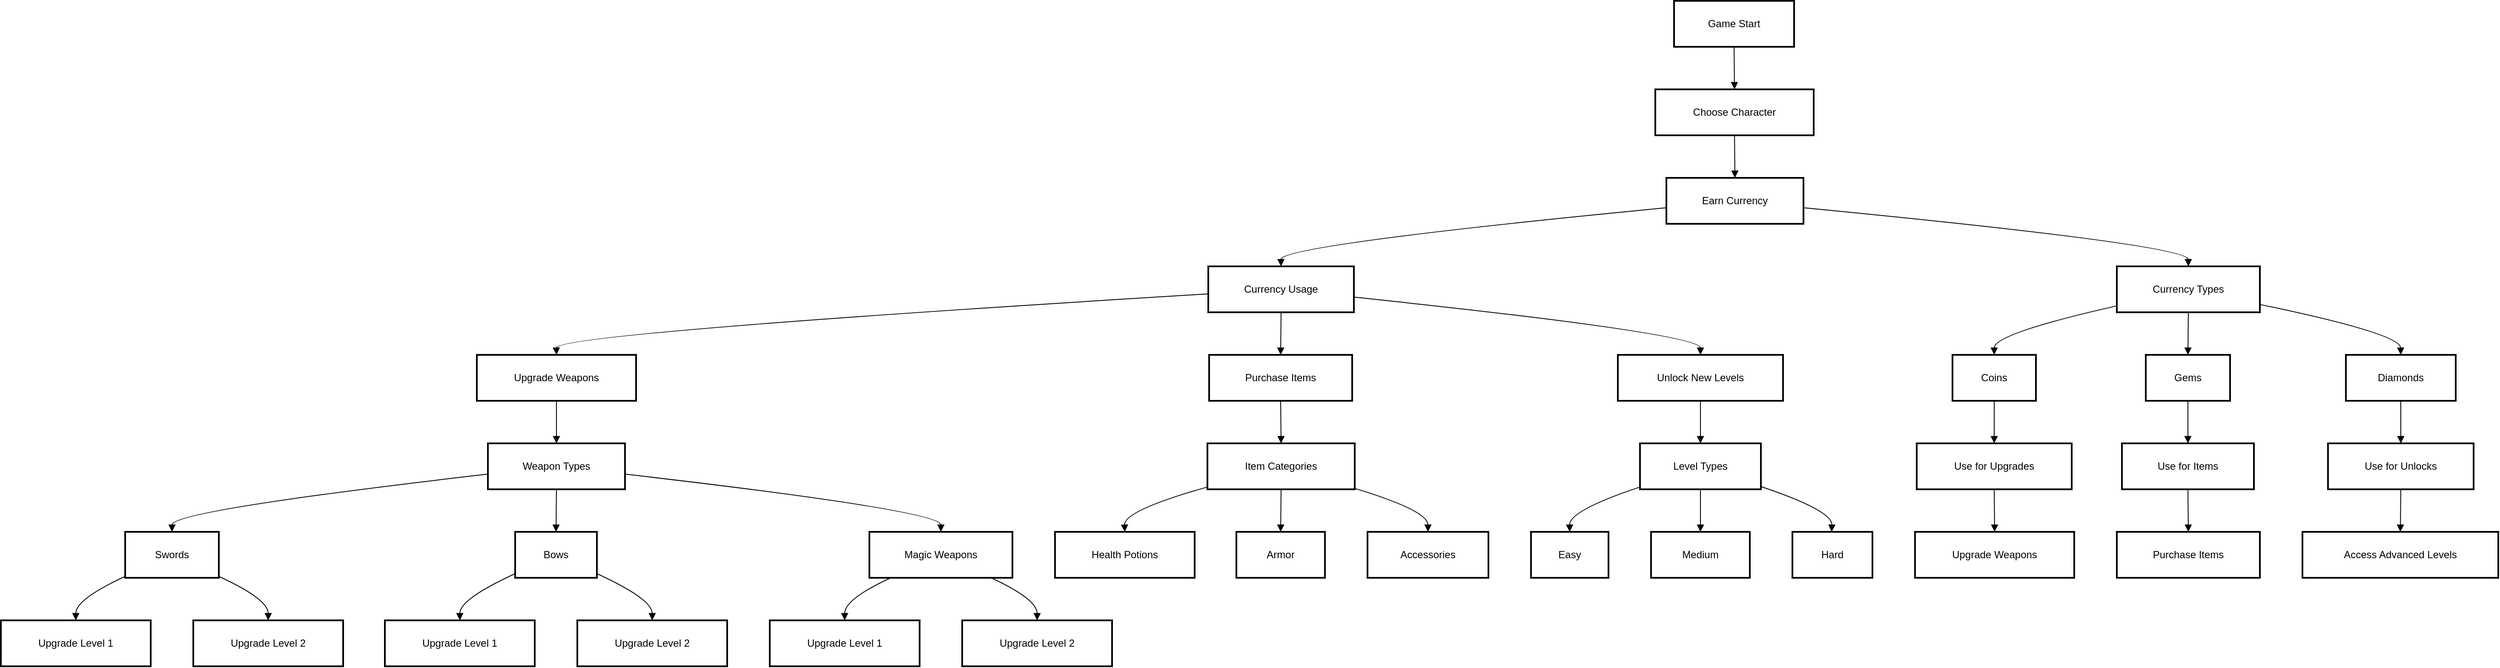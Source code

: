 <mxfile version="26.2.10">
  <diagram name="Page-1" id="u-FgH5V3A2W_NMGDm_uQ">
    <mxGraphModel>
      <root>
        <mxCell id="0" />
        <mxCell id="1" parent="0" />
        <mxCell id="2" value="Game Start" style="whiteSpace=wrap;strokeWidth=2;" vertex="1" parent="1">
          <mxGeometry x="1973" y="8" width="141" height="54" as="geometry" />
        </mxCell>
        <mxCell id="3" value="Choose Character" style="whiteSpace=wrap;strokeWidth=2;" vertex="1" parent="1">
          <mxGeometry x="1951" y="112" width="186" height="54" as="geometry" />
        </mxCell>
        <mxCell id="4" value="Earn Currency" style="whiteSpace=wrap;strokeWidth=2;" vertex="1" parent="1">
          <mxGeometry x="1964" y="216" width="161" height="54" as="geometry" />
        </mxCell>
        <mxCell id="5" value="Currency Types" style="whiteSpace=wrap;strokeWidth=2;" vertex="1" parent="1">
          <mxGeometry x="2493" y="320" width="168" height="54" as="geometry" />
        </mxCell>
        <mxCell id="6" value="Coins" style="whiteSpace=wrap;strokeWidth=2;" vertex="1" parent="1">
          <mxGeometry x="2300" y="424" width="98" height="54" as="geometry" />
        </mxCell>
        <mxCell id="7" value="Gems" style="whiteSpace=wrap;strokeWidth=2;" vertex="1" parent="1">
          <mxGeometry x="2527" y="424" width="99" height="54" as="geometry" />
        </mxCell>
        <mxCell id="8" value="Diamonds" style="whiteSpace=wrap;strokeWidth=2;" vertex="1" parent="1">
          <mxGeometry x="2762" y="424" width="129" height="54" as="geometry" />
        </mxCell>
        <mxCell id="9" value="Currency Usage" style="whiteSpace=wrap;strokeWidth=2;" vertex="1" parent="1">
          <mxGeometry x="1426" y="320" width="171" height="54" as="geometry" />
        </mxCell>
        <mxCell id="10" value="Upgrade Weapons" style="whiteSpace=wrap;strokeWidth=2;" vertex="1" parent="1">
          <mxGeometry x="567" y="424" width="187" height="54" as="geometry" />
        </mxCell>
        <mxCell id="11" value="Purchase Items" style="whiteSpace=wrap;strokeWidth=2;" vertex="1" parent="1">
          <mxGeometry x="1427" y="424" width="168" height="54" as="geometry" />
        </mxCell>
        <mxCell id="12" value="Unlock New Levels" style="whiteSpace=wrap;strokeWidth=2;" vertex="1" parent="1">
          <mxGeometry x="1907" y="424" width="194" height="54" as="geometry" />
        </mxCell>
        <mxCell id="13" value="Weapon Types" style="whiteSpace=wrap;strokeWidth=2;" vertex="1" parent="1">
          <mxGeometry x="580" y="528" width="161" height="54" as="geometry" />
        </mxCell>
        <mxCell id="14" value="Swords" style="whiteSpace=wrap;strokeWidth=2;" vertex="1" parent="1">
          <mxGeometry x="154" y="632" width="110" height="54" as="geometry" />
        </mxCell>
        <mxCell id="15" value="Bows" style="whiteSpace=wrap;strokeWidth=2;" vertex="1" parent="1">
          <mxGeometry x="612" y="632" width="96" height="54" as="geometry" />
        </mxCell>
        <mxCell id="16" value="Magic Weapons" style="whiteSpace=wrap;strokeWidth=2;" vertex="1" parent="1">
          <mxGeometry x="1028" y="632" width="168" height="54" as="geometry" />
        </mxCell>
        <mxCell id="17" value="Upgrade Level 1" style="whiteSpace=wrap;strokeWidth=2;" vertex="1" parent="1">
          <mxGeometry x="8" y="736" width="176" height="54" as="geometry" />
        </mxCell>
        <mxCell id="18" value="Upgrade Level 2" style="whiteSpace=wrap;strokeWidth=2;" vertex="1" parent="1">
          <mxGeometry x="234" y="736" width="176" height="54" as="geometry" />
        </mxCell>
        <mxCell id="19" value="Upgrade Level 1" style="whiteSpace=wrap;strokeWidth=2;" vertex="1" parent="1">
          <mxGeometry x="459" y="736" width="176" height="54" as="geometry" />
        </mxCell>
        <mxCell id="20" value="Upgrade Level 2" style="whiteSpace=wrap;strokeWidth=2;" vertex="1" parent="1">
          <mxGeometry x="685" y="736" width="176" height="54" as="geometry" />
        </mxCell>
        <mxCell id="21" value="Upgrade Level 1" style="whiteSpace=wrap;strokeWidth=2;" vertex="1" parent="1">
          <mxGeometry x="911" y="736" width="176" height="54" as="geometry" />
        </mxCell>
        <mxCell id="22" value="Upgrade Level 2" style="whiteSpace=wrap;strokeWidth=2;" vertex="1" parent="1">
          <mxGeometry x="1137" y="736" width="176" height="54" as="geometry" />
        </mxCell>
        <mxCell id="23" value="Item Categories" style="whiteSpace=wrap;strokeWidth=2;" vertex="1" parent="1">
          <mxGeometry x="1425" y="528" width="173" height="54" as="geometry" />
        </mxCell>
        <mxCell id="24" value="Health Potions" style="whiteSpace=wrap;strokeWidth=2;" vertex="1" parent="1">
          <mxGeometry x="1246" y="632" width="164" height="54" as="geometry" />
        </mxCell>
        <mxCell id="25" value="Armor" style="whiteSpace=wrap;strokeWidth=2;" vertex="1" parent="1">
          <mxGeometry x="1459" y="632" width="104" height="54" as="geometry" />
        </mxCell>
        <mxCell id="26" value="Accessories" style="whiteSpace=wrap;strokeWidth=2;" vertex="1" parent="1">
          <mxGeometry x="1613" y="632" width="142" height="54" as="geometry" />
        </mxCell>
        <mxCell id="27" value="Level Types" style="whiteSpace=wrap;strokeWidth=2;" vertex="1" parent="1">
          <mxGeometry x="1933" y="528" width="142" height="54" as="geometry" />
        </mxCell>
        <mxCell id="28" value="Easy" style="whiteSpace=wrap;strokeWidth=2;" vertex="1" parent="1">
          <mxGeometry x="1805" y="632" width="91" height="54" as="geometry" />
        </mxCell>
        <mxCell id="29" value="Medium" style="whiteSpace=wrap;strokeWidth=2;" vertex="1" parent="1">
          <mxGeometry x="1946" y="632" width="116" height="54" as="geometry" />
        </mxCell>
        <mxCell id="30" value="Hard" style="whiteSpace=wrap;strokeWidth=2;" vertex="1" parent="1">
          <mxGeometry x="2112" y="632" width="94" height="54" as="geometry" />
        </mxCell>
        <mxCell id="31" value="Use for Upgrades" style="whiteSpace=wrap;strokeWidth=2;" vertex="1" parent="1">
          <mxGeometry x="2258" y="528" width="182" height="54" as="geometry" />
        </mxCell>
        <mxCell id="32" value="Use for Items" style="whiteSpace=wrap;strokeWidth=2;" vertex="1" parent="1">
          <mxGeometry x="2499" y="528" width="155" height="54" as="geometry" />
        </mxCell>
        <mxCell id="33" value="Use for Unlocks" style="whiteSpace=wrap;strokeWidth=2;" vertex="1" parent="1">
          <mxGeometry x="2741" y="528" width="171" height="54" as="geometry" />
        </mxCell>
        <mxCell id="34" value="Upgrade Weapons" style="whiteSpace=wrap;strokeWidth=2;" vertex="1" parent="1">
          <mxGeometry x="2256" y="632" width="187" height="54" as="geometry" />
        </mxCell>
        <mxCell id="35" value="Purchase Items" style="whiteSpace=wrap;strokeWidth=2;" vertex="1" parent="1">
          <mxGeometry x="2493" y="632" width="168" height="54" as="geometry" />
        </mxCell>
        <mxCell id="36" value="Access Advanced Levels" style="whiteSpace=wrap;strokeWidth=2;" vertex="1" parent="1">
          <mxGeometry x="2711" y="632" width="230" height="54" as="geometry" />
        </mxCell>
        <mxCell id="37" value="" style="curved=1;startArrow=none;endArrow=block;exitX=0.5;exitY=1;entryX=0.5;entryY=0;" edge="1" parent="1" source="2" target="3">
          <mxGeometry relative="1" as="geometry">
            <Array as="points" />
          </mxGeometry>
        </mxCell>
        <mxCell id="38" value="" style="curved=1;startArrow=none;endArrow=block;exitX=0.5;exitY=1;entryX=0.5;entryY=0;" edge="1" parent="1" source="3" target="4">
          <mxGeometry relative="1" as="geometry">
            <Array as="points" />
          </mxGeometry>
        </mxCell>
        <mxCell id="39" value="" style="curved=1;startArrow=none;endArrow=block;exitX=1;exitY=0.65;entryX=0.5;entryY=0;" edge="1" parent="1" source="4" target="5">
          <mxGeometry relative="1" as="geometry">
            <Array as="points">
              <mxPoint x="2577" y="295" />
            </Array>
          </mxGeometry>
        </mxCell>
        <mxCell id="40" value="" style="curved=1;startArrow=none;endArrow=block;exitX=0;exitY=0.86;entryX=0.5;entryY=0;" edge="1" parent="1" source="5" target="6">
          <mxGeometry relative="1" as="geometry">
            <Array as="points">
              <mxPoint x="2349" y="399" />
            </Array>
          </mxGeometry>
        </mxCell>
        <mxCell id="41" value="" style="curved=1;startArrow=none;endArrow=block;exitX=0.5;exitY=1;entryX=0.5;entryY=0;" edge="1" parent="1" source="5" target="7">
          <mxGeometry relative="1" as="geometry">
            <Array as="points" />
          </mxGeometry>
        </mxCell>
        <mxCell id="42" value="" style="curved=1;startArrow=none;endArrow=block;exitX=1;exitY=0.83;entryX=0.5;entryY=0;" edge="1" parent="1" source="5" target="8">
          <mxGeometry relative="1" as="geometry">
            <Array as="points">
              <mxPoint x="2826" y="399" />
            </Array>
          </mxGeometry>
        </mxCell>
        <mxCell id="43" value="" style="curved=1;startArrow=none;endArrow=block;exitX=0;exitY=0.65;entryX=0.5;entryY=0;" edge="1" parent="1" source="4" target="9">
          <mxGeometry relative="1" as="geometry">
            <Array as="points">
              <mxPoint x="1511" y="295" />
            </Array>
          </mxGeometry>
        </mxCell>
        <mxCell id="44" value="" style="curved=1;startArrow=none;endArrow=block;exitX=0;exitY=0.6;entryX=0.5;entryY=0;" edge="1" parent="1" source="9" target="10">
          <mxGeometry relative="1" as="geometry">
            <Array as="points">
              <mxPoint x="660" y="399" />
            </Array>
          </mxGeometry>
        </mxCell>
        <mxCell id="45" value="" style="curved=1;startArrow=none;endArrow=block;exitX=0.5;exitY=1;entryX=0.5;entryY=0;" edge="1" parent="1" source="9" target="11">
          <mxGeometry relative="1" as="geometry">
            <Array as="points" />
          </mxGeometry>
        </mxCell>
        <mxCell id="46" value="" style="curved=1;startArrow=none;endArrow=block;exitX=1;exitY=0.67;entryX=0.5;entryY=0;" edge="1" parent="1" source="9" target="12">
          <mxGeometry relative="1" as="geometry">
            <Array as="points">
              <mxPoint x="2004" y="399" />
            </Array>
          </mxGeometry>
        </mxCell>
        <mxCell id="47" value="" style="curved=1;startArrow=none;endArrow=block;exitX=0.5;exitY=1;entryX=0.5;entryY=0;" edge="1" parent="1" source="10" target="13">
          <mxGeometry relative="1" as="geometry">
            <Array as="points" />
          </mxGeometry>
        </mxCell>
        <mxCell id="48" value="" style="curved=1;startArrow=none;endArrow=block;exitX=0;exitY=0.67;entryX=0.5;entryY=0;" edge="1" parent="1" source="13" target="14">
          <mxGeometry relative="1" as="geometry">
            <Array as="points">
              <mxPoint x="209" y="607" />
            </Array>
          </mxGeometry>
        </mxCell>
        <mxCell id="49" value="" style="curved=1;startArrow=none;endArrow=block;exitX=0.5;exitY=1;entryX=0.5;entryY=0;" edge="1" parent="1" source="13" target="15">
          <mxGeometry relative="1" as="geometry">
            <Array as="points" />
          </mxGeometry>
        </mxCell>
        <mxCell id="50" value="" style="curved=1;startArrow=none;endArrow=block;exitX=1;exitY=0.67;entryX=0.5;entryY=0;" edge="1" parent="1" source="13" target="16">
          <mxGeometry relative="1" as="geometry">
            <Array as="points">
              <mxPoint x="1112" y="607" />
            </Array>
          </mxGeometry>
        </mxCell>
        <mxCell id="51" value="" style="curved=1;startArrow=none;endArrow=block;exitX=0;exitY=0.97;entryX=0.5;entryY=0;" edge="1" parent="1" source="14" target="17">
          <mxGeometry relative="1" as="geometry">
            <Array as="points">
              <mxPoint x="96" y="711" />
            </Array>
          </mxGeometry>
        </mxCell>
        <mxCell id="52" value="" style="curved=1;startArrow=none;endArrow=block;exitX=1;exitY=0.97;entryX=0.5;entryY=0;" edge="1" parent="1" source="14" target="18">
          <mxGeometry relative="1" as="geometry">
            <Array as="points">
              <mxPoint x="322" y="711" />
            </Array>
          </mxGeometry>
        </mxCell>
        <mxCell id="53" value="" style="curved=1;startArrow=none;endArrow=block;exitX=0;exitY=0.91;entryX=0.5;entryY=0;" edge="1" parent="1" source="15" target="19">
          <mxGeometry relative="1" as="geometry">
            <Array as="points">
              <mxPoint x="547" y="711" />
            </Array>
          </mxGeometry>
        </mxCell>
        <mxCell id="54" value="" style="curved=1;startArrow=none;endArrow=block;exitX=1;exitY=0.91;entryX=0.5;entryY=0;" edge="1" parent="1" source="15" target="20">
          <mxGeometry relative="1" as="geometry">
            <Array as="points">
              <mxPoint x="773" y="711" />
            </Array>
          </mxGeometry>
        </mxCell>
        <mxCell id="55" value="" style="curved=1;startArrow=none;endArrow=block;exitX=0.15;exitY=1;entryX=0.5;entryY=0;" edge="1" parent="1" source="16" target="21">
          <mxGeometry relative="1" as="geometry">
            <Array as="points">
              <mxPoint x="999" y="711" />
            </Array>
          </mxGeometry>
        </mxCell>
        <mxCell id="56" value="" style="curved=1;startArrow=none;endArrow=block;exitX=0.85;exitY=1;entryX=0.5;entryY=0;" edge="1" parent="1" source="16" target="22">
          <mxGeometry relative="1" as="geometry">
            <Array as="points">
              <mxPoint x="1225" y="711" />
            </Array>
          </mxGeometry>
        </mxCell>
        <mxCell id="57" value="" style="curved=1;startArrow=none;endArrow=block;exitX=0.5;exitY=1;entryX=0.5;entryY=0;" edge="1" parent="1" source="11" target="23">
          <mxGeometry relative="1" as="geometry">
            <Array as="points" />
          </mxGeometry>
        </mxCell>
        <mxCell id="58" value="" style="curved=1;startArrow=none;endArrow=block;exitX=0;exitY=0.95;entryX=0.5;entryY=0;" edge="1" parent="1" source="23" target="24">
          <mxGeometry relative="1" as="geometry">
            <Array as="points">
              <mxPoint x="1327" y="607" />
            </Array>
          </mxGeometry>
        </mxCell>
        <mxCell id="59" value="" style="curved=1;startArrow=none;endArrow=block;exitX=0.5;exitY=1;entryX=0.5;entryY=0;" edge="1" parent="1" source="23" target="25">
          <mxGeometry relative="1" as="geometry">
            <Array as="points" />
          </mxGeometry>
        </mxCell>
        <mxCell id="60" value="" style="curved=1;startArrow=none;endArrow=block;exitX=1;exitY=0.98;entryX=0.5;entryY=0;" edge="1" parent="1" source="23" target="26">
          <mxGeometry relative="1" as="geometry">
            <Array as="points">
              <mxPoint x="1684" y="607" />
            </Array>
          </mxGeometry>
        </mxCell>
        <mxCell id="61" value="" style="curved=1;startArrow=none;endArrow=block;exitX=0.5;exitY=1;entryX=0.5;entryY=0;" edge="1" parent="1" source="12" target="27">
          <mxGeometry relative="1" as="geometry">
            <Array as="points" />
          </mxGeometry>
        </mxCell>
        <mxCell id="62" value="" style="curved=1;startArrow=none;endArrow=block;exitX=0;exitY=0.95;entryX=0.5;entryY=0;" edge="1" parent="1" source="27" target="28">
          <mxGeometry relative="1" as="geometry">
            <Array as="points">
              <mxPoint x="1850" y="607" />
            </Array>
          </mxGeometry>
        </mxCell>
        <mxCell id="63" value="" style="curved=1;startArrow=none;endArrow=block;exitX=0.5;exitY=1;entryX=0.5;entryY=0;" edge="1" parent="1" source="27" target="29">
          <mxGeometry relative="1" as="geometry">
            <Array as="points" />
          </mxGeometry>
        </mxCell>
        <mxCell id="64" value="" style="curved=1;startArrow=none;endArrow=block;exitX=1;exitY=0.94;entryX=0.49;entryY=0;" edge="1" parent="1" source="27" target="30">
          <mxGeometry relative="1" as="geometry">
            <Array as="points">
              <mxPoint x="2159" y="607" />
            </Array>
          </mxGeometry>
        </mxCell>
        <mxCell id="65" value="" style="curved=1;startArrow=none;endArrow=block;exitX=0.5;exitY=1;entryX=0.5;entryY=0;" edge="1" parent="1" source="6" target="31">
          <mxGeometry relative="1" as="geometry">
            <Array as="points" />
          </mxGeometry>
        </mxCell>
        <mxCell id="66" value="" style="curved=1;startArrow=none;endArrow=block;exitX=0.5;exitY=1;entryX=0.5;entryY=0;" edge="1" parent="1" source="7" target="32">
          <mxGeometry relative="1" as="geometry">
            <Array as="points" />
          </mxGeometry>
        </mxCell>
        <mxCell id="67" value="" style="curved=1;startArrow=none;endArrow=block;exitX=0.5;exitY=1;entryX=0.5;entryY=0;" edge="1" parent="1" source="8" target="33">
          <mxGeometry relative="1" as="geometry">
            <Array as="points" />
          </mxGeometry>
        </mxCell>
        <mxCell id="68" value="" style="curved=1;startArrow=none;endArrow=block;exitX=0.5;exitY=1;entryX=0.5;entryY=0;" edge="1" parent="1" source="31" target="34">
          <mxGeometry relative="1" as="geometry">
            <Array as="points" />
          </mxGeometry>
        </mxCell>
        <mxCell id="69" value="" style="curved=1;startArrow=none;endArrow=block;exitX=0.5;exitY=1;entryX=0.5;entryY=0;" edge="1" parent="1" source="32" target="35">
          <mxGeometry relative="1" as="geometry">
            <Array as="points" />
          </mxGeometry>
        </mxCell>
        <mxCell id="70" value="" style="curved=1;startArrow=none;endArrow=block;exitX=0.5;exitY=1;entryX=0.5;entryY=0;" edge="1" parent="1" source="33" target="36">
          <mxGeometry relative="1" as="geometry">
            <Array as="points" />
          </mxGeometry>
        </mxCell>
      </root>
    </mxGraphModel>
  </diagram>
</mxfile>
